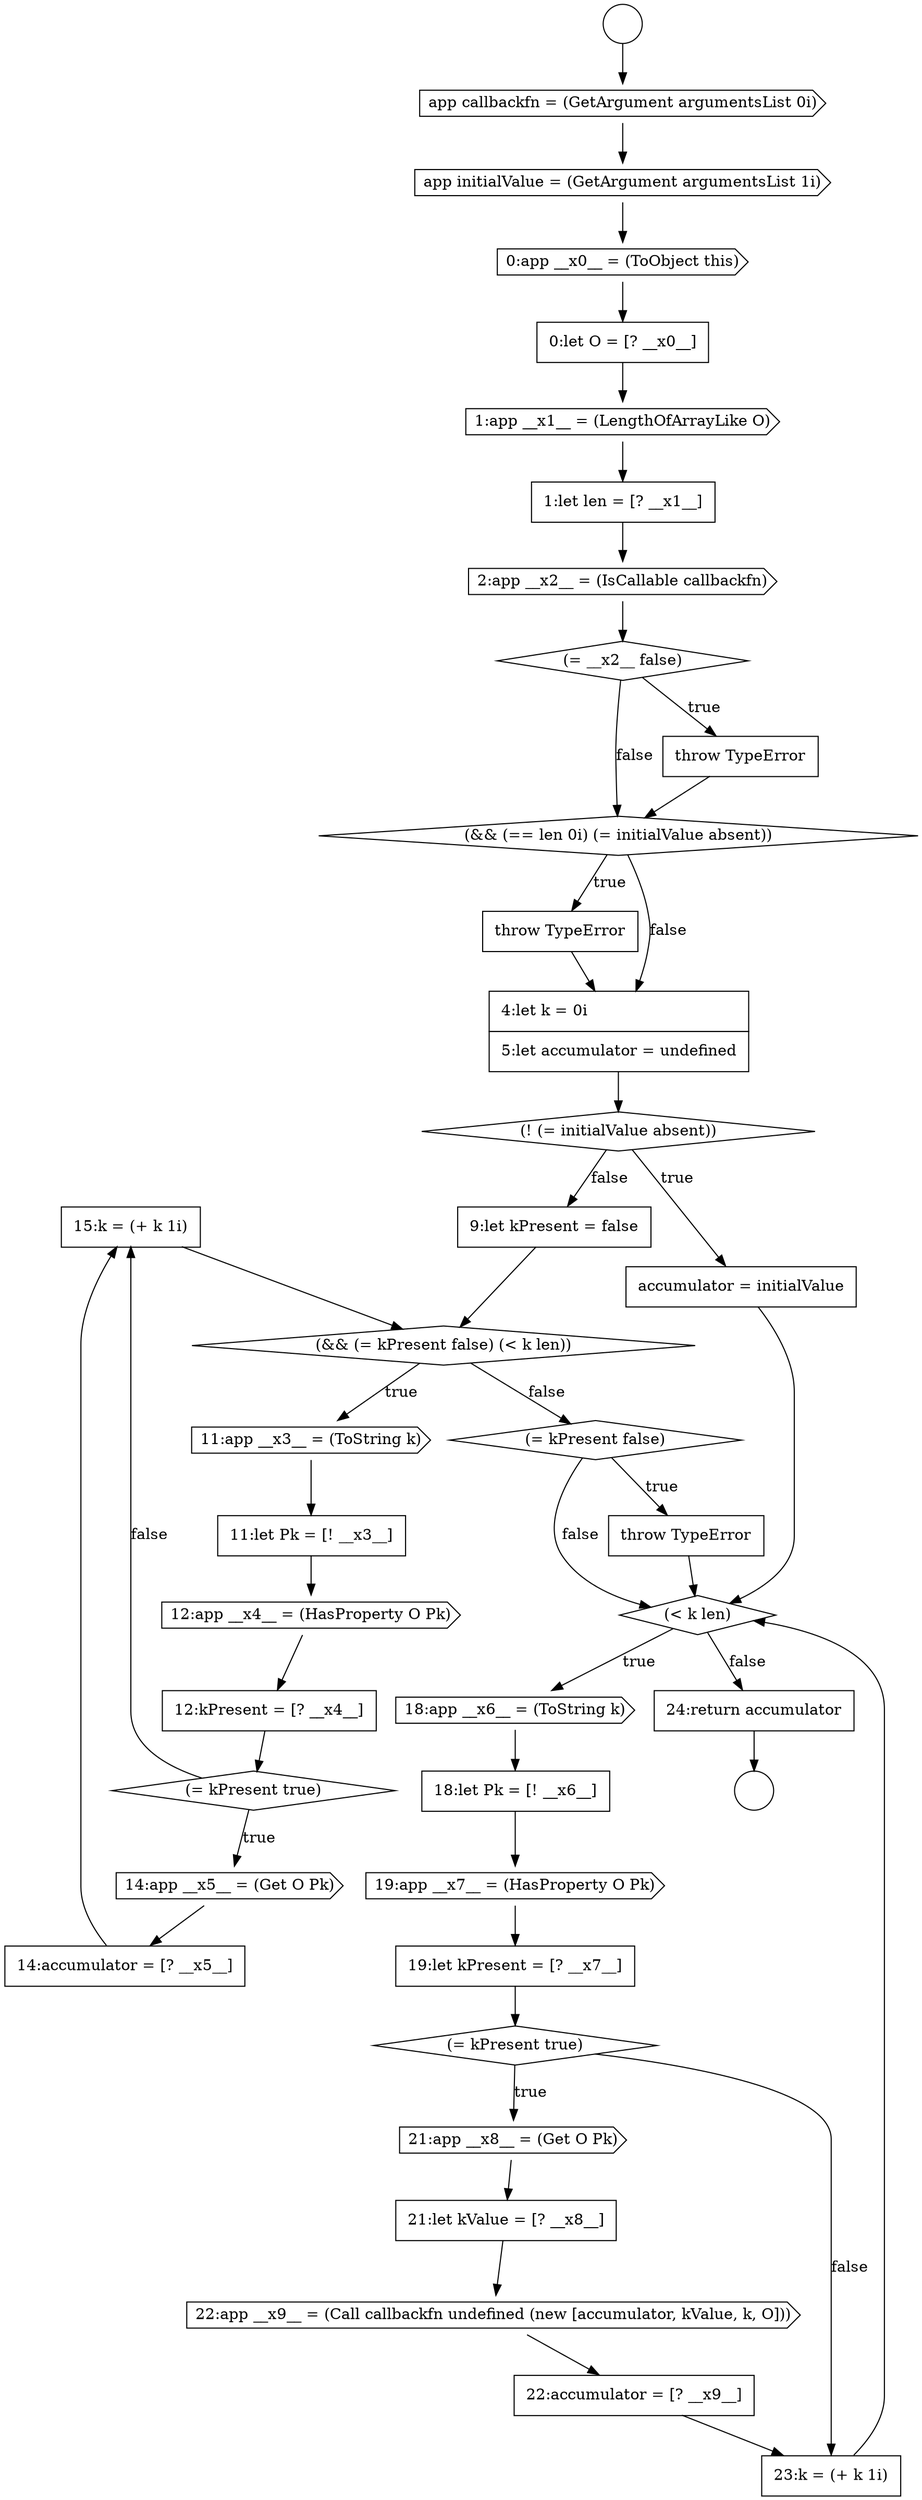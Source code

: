 digraph {
  node16236 [shape=none, margin=0, label=<<font color="black">
    <table border="0" cellborder="1" cellspacing="0" cellpadding="10">
      <tr><td align="left">15:k = (+ k 1i)</td></tr>
    </table>
  </font>> color="black" fillcolor="white" style=filled]
  node16211 [shape=circle label=" " color="black" fillcolor="white" style=filled]
  node16240 [shape=cds, label=<<font color="black">18:app __x6__ = (ToString k)</font>> color="black" fillcolor="white" style=filled]
  node16223 [shape=none, margin=0, label=<<font color="black">
    <table border="0" cellborder="1" cellspacing="0" cellpadding="10">
      <tr><td align="left">throw TypeError</td></tr>
    </table>
  </font>> color="black" fillcolor="white" style=filled]
  node16244 [shape=diamond, label=<<font color="black">(= kPresent true)</font>> color="black" fillcolor="white" style=filled]
  node16219 [shape=cds, label=<<font color="black">2:app __x2__ = (IsCallable callbackfn)</font>> color="black" fillcolor="white" style=filled]
  node16227 [shape=none, margin=0, label=<<font color="black">
    <table border="0" cellborder="1" cellspacing="0" cellpadding="10">
      <tr><td align="left">9:let kPresent = false</td></tr>
    </table>
  </font>> color="black" fillcolor="white" style=filled]
  node16215 [shape=cds, label=<<font color="black">0:app __x0__ = (ToObject this)</font>> color="black" fillcolor="white" style=filled]
  node16247 [shape=cds, label=<<font color="black">22:app __x9__ = (Call callbackfn undefined (new [accumulator, kValue, k, O]))</font>> color="black" fillcolor="white" style=filled]
  node16237 [shape=diamond, label=<<font color="black">(= kPresent false)</font>> color="black" fillcolor="white" style=filled]
  node16220 [shape=diamond, label=<<font color="black">(= __x2__ false)</font>> color="black" fillcolor="white" style=filled]
  node16233 [shape=diamond, label=<<font color="black">(= kPresent true)</font>> color="black" fillcolor="white" style=filled]
  node16246 [shape=none, margin=0, label=<<font color="black">
    <table border="0" cellborder="1" cellspacing="0" cellpadding="10">
      <tr><td align="left">21:let kValue = [? __x8__]</td></tr>
    </table>
  </font>> color="black" fillcolor="white" style=filled]
  node16221 [shape=none, margin=0, label=<<font color="black">
    <table border="0" cellborder="1" cellspacing="0" cellpadding="10">
      <tr><td align="left">throw TypeError</td></tr>
    </table>
  </font>> color="black" fillcolor="white" style=filled]
  node16230 [shape=none, margin=0, label=<<font color="black">
    <table border="0" cellborder="1" cellspacing="0" cellpadding="10">
      <tr><td align="left">11:let Pk = [! __x3__]</td></tr>
    </table>
  </font>> color="black" fillcolor="white" style=filled]
  node16245 [shape=cds, label=<<font color="black">21:app __x8__ = (Get O Pk)</font>> color="black" fillcolor="white" style=filled]
  node16225 [shape=diamond, label=<<font color="black">(! (= initialValue absent))</font>> color="black" fillcolor="white" style=filled]
  node16235 [shape=none, margin=0, label=<<font color="black">
    <table border="0" cellborder="1" cellspacing="0" cellpadding="10">
      <tr><td align="left">14:accumulator = [? __x5__]</td></tr>
    </table>
  </font>> color="black" fillcolor="white" style=filled]
  node16218 [shape=none, margin=0, label=<<font color="black">
    <table border="0" cellborder="1" cellspacing="0" cellpadding="10">
      <tr><td align="left">1:let len = [? __x1__]</td></tr>
    </table>
  </font>> color="black" fillcolor="white" style=filled]
  node16239 [shape=diamond, label=<<font color="black">(&lt; k len)</font>> color="black" fillcolor="white" style=filled]
  node16216 [shape=none, margin=0, label=<<font color="black">
    <table border="0" cellborder="1" cellspacing="0" cellpadding="10">
      <tr><td align="left">0:let O = [? __x0__]</td></tr>
    </table>
  </font>> color="black" fillcolor="white" style=filled]
  node16243 [shape=none, margin=0, label=<<font color="black">
    <table border="0" cellborder="1" cellspacing="0" cellpadding="10">
      <tr><td align="left">19:let kPresent = [? __x7__]</td></tr>
    </table>
  </font>> color="black" fillcolor="white" style=filled]
  node16248 [shape=none, margin=0, label=<<font color="black">
    <table border="0" cellborder="1" cellspacing="0" cellpadding="10">
      <tr><td align="left">22:accumulator = [? __x9__]</td></tr>
    </table>
  </font>> color="black" fillcolor="white" style=filled]
  node16228 [shape=diamond, label=<<font color="black">(&amp;&amp; (= kPresent false) (&lt; k len))</font>> color="black" fillcolor="white" style=filled]
  node16229 [shape=cds, label=<<font color="black">11:app __x3__ = (ToString k)</font>> color="black" fillcolor="white" style=filled]
  node16232 [shape=none, margin=0, label=<<font color="black">
    <table border="0" cellborder="1" cellspacing="0" cellpadding="10">
      <tr><td align="left">12:kPresent = [? __x4__]</td></tr>
    </table>
  </font>> color="black" fillcolor="white" style=filled]
  node16242 [shape=cds, label=<<font color="black">19:app __x7__ = (HasProperty O Pk)</font>> color="black" fillcolor="white" style=filled]
  node16226 [shape=none, margin=0, label=<<font color="black">
    <table border="0" cellborder="1" cellspacing="0" cellpadding="10">
      <tr><td align="left">accumulator = initialValue</td></tr>
    </table>
  </font>> color="black" fillcolor="white" style=filled]
  node16231 [shape=cds, label=<<font color="black">12:app __x4__ = (HasProperty O Pk)</font>> color="black" fillcolor="white" style=filled]
  node16214 [shape=cds, label=<<font color="black">app initialValue = (GetArgument argumentsList 1i)</font>> color="black" fillcolor="white" style=filled]
  node16241 [shape=none, margin=0, label=<<font color="black">
    <table border="0" cellborder="1" cellspacing="0" cellpadding="10">
      <tr><td align="left">18:let Pk = [! __x6__]</td></tr>
    </table>
  </font>> color="black" fillcolor="white" style=filled]
  node16238 [shape=none, margin=0, label=<<font color="black">
    <table border="0" cellborder="1" cellspacing="0" cellpadding="10">
      <tr><td align="left">throw TypeError</td></tr>
    </table>
  </font>> color="black" fillcolor="white" style=filled]
  node16217 [shape=cds, label=<<font color="black">1:app __x1__ = (LengthOfArrayLike O)</font>> color="black" fillcolor="white" style=filled]
  node16249 [shape=none, margin=0, label=<<font color="black">
    <table border="0" cellborder="1" cellspacing="0" cellpadding="10">
      <tr><td align="left">23:k = (+ k 1i)</td></tr>
    </table>
  </font>> color="black" fillcolor="white" style=filled]
  node16234 [shape=cds, label=<<font color="black">14:app __x5__ = (Get O Pk)</font>> color="black" fillcolor="white" style=filled]
  node16212 [shape=circle label=" " color="black" fillcolor="white" style=filled]
  node16213 [shape=cds, label=<<font color="black">app callbackfn = (GetArgument argumentsList 0i)</font>> color="black" fillcolor="white" style=filled]
  node16224 [shape=none, margin=0, label=<<font color="black">
    <table border="0" cellborder="1" cellspacing="0" cellpadding="10">
      <tr><td align="left">4:let k = 0i</td></tr>
      <tr><td align="left">5:let accumulator = undefined</td></tr>
    </table>
  </font>> color="black" fillcolor="white" style=filled]
  node16222 [shape=diamond, label=<<font color="black">(&amp;&amp; (== len 0i) (= initialValue absent))</font>> color="black" fillcolor="white" style=filled]
  node16250 [shape=none, margin=0, label=<<font color="black">
    <table border="0" cellborder="1" cellspacing="0" cellpadding="10">
      <tr><td align="left">24:return accumulator</td></tr>
    </table>
  </font>> color="black" fillcolor="white" style=filled]
  node16218 -> node16219 [ color="black"]
  node16229 -> node16230 [ color="black"]
  node16233 -> node16234 [label=<<font color="black">true</font>> color="black"]
  node16233 -> node16236 [label=<<font color="black">false</font>> color="black"]
  node16221 -> node16222 [ color="black"]
  node16222 -> node16223 [label=<<font color="black">true</font>> color="black"]
  node16222 -> node16224 [label=<<font color="black">false</font>> color="black"]
  node16237 -> node16238 [label=<<font color="black">true</font>> color="black"]
  node16237 -> node16239 [label=<<font color="black">false</font>> color="black"]
  node16219 -> node16220 [ color="black"]
  node16242 -> node16243 [ color="black"]
  node16236 -> node16228 [ color="black"]
  node16250 -> node16212 [ color="black"]
  node16245 -> node16246 [ color="black"]
  node16213 -> node16214 [ color="black"]
  node16238 -> node16239 [ color="black"]
  node16215 -> node16216 [ color="black"]
  node16247 -> node16248 [ color="black"]
  node16230 -> node16231 [ color="black"]
  node16235 -> node16236 [ color="black"]
  node16248 -> node16249 [ color="black"]
  node16227 -> node16228 [ color="black"]
  node16231 -> node16232 [ color="black"]
  node16240 -> node16241 [ color="black"]
  node16214 -> node16215 [ color="black"]
  node16211 -> node16213 [ color="black"]
  node16220 -> node16221 [label=<<font color="black">true</font>> color="black"]
  node16220 -> node16222 [label=<<font color="black">false</font>> color="black"]
  node16225 -> node16226 [label=<<font color="black">true</font>> color="black"]
  node16225 -> node16227 [label=<<font color="black">false</font>> color="black"]
  node16243 -> node16244 [ color="black"]
  node16224 -> node16225 [ color="black"]
  node16234 -> node16235 [ color="black"]
  node16244 -> node16245 [label=<<font color="black">true</font>> color="black"]
  node16244 -> node16249 [label=<<font color="black">false</font>> color="black"]
  node16226 -> node16239 [ color="black"]
  node16241 -> node16242 [ color="black"]
  node16249 -> node16239 [ color="black"]
  node16232 -> node16233 [ color="black"]
  node16223 -> node16224 [ color="black"]
  node16246 -> node16247 [ color="black"]
  node16216 -> node16217 [ color="black"]
  node16239 -> node16240 [label=<<font color="black">true</font>> color="black"]
  node16239 -> node16250 [label=<<font color="black">false</font>> color="black"]
  node16228 -> node16229 [label=<<font color="black">true</font>> color="black"]
  node16228 -> node16237 [label=<<font color="black">false</font>> color="black"]
  node16217 -> node16218 [ color="black"]
}
